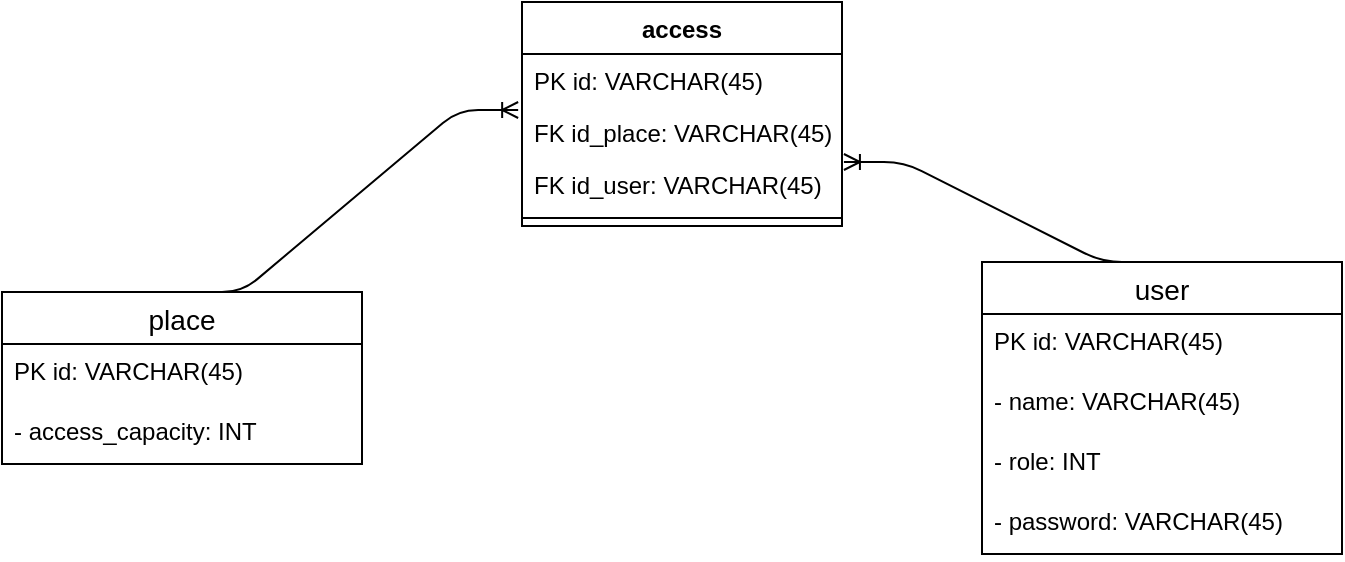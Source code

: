 <mxfile version="14.5.10" type="github">
  <diagram id="pMr2-8Fk7_t-RmYYnqNG" name="SP1">
    <mxGraphModel dx="824" dy="494" grid="1" gridSize="10" guides="1" tooltips="1" connect="1" arrows="1" fold="1" page="1" pageScale="1" pageWidth="827" pageHeight="1169" math="0" shadow="0">
      <root>
        <mxCell id="LHjxUZURgRBe0jZGBRI_-0" />
        <mxCell id="LHjxUZURgRBe0jZGBRI_-1" parent="LHjxUZURgRBe0jZGBRI_-0" />
        <mxCell id="lI-SlKPDaQr7FkSFVkiH-47" value="user" style="swimlane;fontStyle=0;childLayout=stackLayout;horizontal=1;startSize=26;horizontalStack=0;resizeParent=1;resizeParentMax=0;resizeLast=0;collapsible=1;marginBottom=0;align=center;fontSize=14;" parent="LHjxUZURgRBe0jZGBRI_-1" vertex="1">
          <mxGeometry x="530" y="480" width="180" height="146" as="geometry" />
        </mxCell>
        <mxCell id="lI-SlKPDaQr7FkSFVkiH-48" value="PK id: VARCHAR(45)" style="text;strokeColor=none;fillColor=none;spacingLeft=4;spacingRight=4;overflow=hidden;rotatable=0;points=[[0,0.5],[1,0.5]];portConstraint=eastwest;fontSize=12;" parent="lI-SlKPDaQr7FkSFVkiH-47" vertex="1">
          <mxGeometry y="26" width="180" height="30" as="geometry" />
        </mxCell>
        <mxCell id="lI-SlKPDaQr7FkSFVkiH-49" value="- name: VARCHAR(45)" style="text;strokeColor=none;fillColor=none;spacingLeft=4;spacingRight=4;overflow=hidden;rotatable=0;points=[[0,0.5],[1,0.5]];portConstraint=eastwest;fontSize=12;" parent="lI-SlKPDaQr7FkSFVkiH-47" vertex="1">
          <mxGeometry y="56" width="180" height="30" as="geometry" />
        </mxCell>
        <mxCell id="lI-SlKPDaQr7FkSFVkiH-50" value="- role: INT" style="text;strokeColor=none;fillColor=none;spacingLeft=4;spacingRight=4;overflow=hidden;rotatable=0;points=[[0,0.5],[1,0.5]];portConstraint=eastwest;fontSize=12;" parent="lI-SlKPDaQr7FkSFVkiH-47" vertex="1">
          <mxGeometry y="86" width="180" height="30" as="geometry" />
        </mxCell>
        <mxCell id="5WBtqXstfrGItNk_PKjU-0" value="- password: VARCHAR(45)" style="text;strokeColor=none;fillColor=none;spacingLeft=4;spacingRight=4;overflow=hidden;rotatable=0;points=[[0,0.5],[1,0.5]];portConstraint=eastwest;fontSize=12;" parent="lI-SlKPDaQr7FkSFVkiH-47" vertex="1">
          <mxGeometry y="116" width="180" height="30" as="geometry" />
        </mxCell>
        <mxCell id="oRBmgzt-8Y2a6KrssLJI-8" value="place" style="swimlane;fontStyle=0;childLayout=stackLayout;horizontal=1;startSize=26;horizontalStack=0;resizeParent=1;resizeParentMax=0;resizeLast=0;collapsible=1;marginBottom=0;align=center;fontSize=14;" parent="LHjxUZURgRBe0jZGBRI_-1" vertex="1">
          <mxGeometry x="40" y="495" width="180" height="86" as="geometry" />
        </mxCell>
        <mxCell id="oRBmgzt-8Y2a6KrssLJI-9" value="PK id: VARCHAR(45)" style="text;strokeColor=none;fillColor=none;spacingLeft=4;spacingRight=4;overflow=hidden;rotatable=0;points=[[0,0.5],[1,0.5]];portConstraint=eastwest;fontSize=12;" parent="oRBmgzt-8Y2a6KrssLJI-8" vertex="1">
          <mxGeometry y="26" width="180" height="30" as="geometry" />
        </mxCell>
        <mxCell id="oRBmgzt-8Y2a6KrssLJI-10" value="- access_capacity: INT" style="text;strokeColor=none;fillColor=none;spacingLeft=4;spacingRight=4;overflow=hidden;rotatable=0;points=[[0,0.5],[1,0.5]];portConstraint=eastwest;fontSize=12;" parent="oRBmgzt-8Y2a6KrssLJI-8" vertex="1">
          <mxGeometry y="56" width="180" height="30" as="geometry" />
        </mxCell>
        <mxCell id="5WBtqXstfrGItNk_PKjU-5" value="access" style="swimlane;fontStyle=1;align=center;verticalAlign=top;childLayout=stackLayout;horizontal=1;startSize=26;horizontalStack=0;resizeParent=1;resizeParentMax=0;resizeLast=0;collapsible=1;marginBottom=0;" parent="LHjxUZURgRBe0jZGBRI_-1" vertex="1">
          <mxGeometry x="300" y="350" width="160" height="112" as="geometry" />
        </mxCell>
        <mxCell id="5WBtqXstfrGItNk_PKjU-6" value="PK id: VARCHAR(45)" style="text;strokeColor=none;fillColor=none;align=left;verticalAlign=top;spacingLeft=4;spacingRight=4;overflow=hidden;rotatable=0;points=[[0,0.5],[1,0.5]];portConstraint=eastwest;" parent="5WBtqXstfrGItNk_PKjU-5" vertex="1">
          <mxGeometry y="26" width="160" height="26" as="geometry" />
        </mxCell>
        <mxCell id="rzSMgFn_EuNxf4w6TY6o-0" value="FK id_place: VARCHAR(45)" style="text;strokeColor=none;fillColor=none;align=left;verticalAlign=top;spacingLeft=4;spacingRight=4;overflow=hidden;rotatable=0;points=[[0,0.5],[1,0.5]];portConstraint=eastwest;" vertex="1" parent="5WBtqXstfrGItNk_PKjU-5">
          <mxGeometry y="52" width="160" height="26" as="geometry" />
        </mxCell>
        <mxCell id="5WBtqXstfrGItNk_PKjU-11" value="FK id_user: VARCHAR(45)" style="text;strokeColor=none;fillColor=none;align=left;verticalAlign=top;spacingLeft=4;spacingRight=4;overflow=hidden;rotatable=0;points=[[0,0.5],[1,0.5]];portConstraint=eastwest;" parent="5WBtqXstfrGItNk_PKjU-5" vertex="1">
          <mxGeometry y="78" width="160" height="26" as="geometry" />
        </mxCell>
        <mxCell id="5WBtqXstfrGItNk_PKjU-7" value="" style="line;strokeWidth=1;fillColor=none;align=left;verticalAlign=middle;spacingTop=-1;spacingLeft=3;spacingRight=3;rotatable=0;labelPosition=right;points=[];portConstraint=eastwest;" parent="5WBtqXstfrGItNk_PKjU-5" vertex="1">
          <mxGeometry y="104" width="160" height="8" as="geometry" />
        </mxCell>
        <mxCell id="5WBtqXstfrGItNk_PKjU-9" value="" style="edgeStyle=entityRelationEdgeStyle;fontSize=12;html=1;endArrow=ERoneToMany;exitX=0.5;exitY=0;exitDx=0;exitDy=0;entryX=-0.012;entryY=1.077;entryDx=0;entryDy=0;entryPerimeter=0;" parent="LHjxUZURgRBe0jZGBRI_-1" source="oRBmgzt-8Y2a6KrssLJI-8" target="5WBtqXstfrGItNk_PKjU-6" edge="1">
          <mxGeometry width="100" height="100" relative="1" as="geometry">
            <mxPoint x="350" y="570" as="sourcePoint" />
            <mxPoint x="450" y="470" as="targetPoint" />
          </mxGeometry>
        </mxCell>
        <mxCell id="5WBtqXstfrGItNk_PKjU-10" value="" style="edgeStyle=entityRelationEdgeStyle;fontSize=12;html=1;endArrow=ERoneToMany;exitX=0.5;exitY=0;exitDx=0;exitDy=0;entryX=1.006;entryY=0.077;entryDx=0;entryDy=0;entryPerimeter=0;" parent="LHjxUZURgRBe0jZGBRI_-1" source="lI-SlKPDaQr7FkSFVkiH-47" target="5WBtqXstfrGItNk_PKjU-11" edge="1">
          <mxGeometry width="100" height="100" relative="1" as="geometry">
            <mxPoint x="140" y="505" as="sourcePoint" />
            <mxPoint x="308.08" y="414.002" as="targetPoint" />
          </mxGeometry>
        </mxCell>
      </root>
    </mxGraphModel>
  </diagram>
</mxfile>
